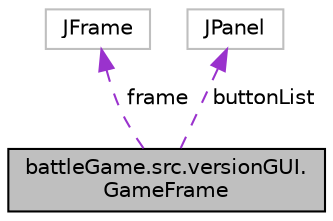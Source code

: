 digraph "battleGame.src.versionGUI.GameFrame"
{
  edge [fontname="Helvetica",fontsize="10",labelfontname="Helvetica",labelfontsize="10"];
  node [fontname="Helvetica",fontsize="10",shape=record];
  Node1 [label="battleGame.src.versionGUI.\lGameFrame",height=0.2,width=0.4,color="black", fillcolor="grey75", style="filled", fontcolor="black"];
  Node2 -> Node1 [dir="back",color="darkorchid3",fontsize="10",style="dashed",label=" frame" ,fontname="Helvetica"];
  Node2 [label="JFrame",height=0.2,width=0.4,color="grey75", fillcolor="white", style="filled"];
  Node3 -> Node1 [dir="back",color="darkorchid3",fontsize="10",style="dashed",label=" buttonList" ,fontname="Helvetica"];
  Node3 [label="JPanel",height=0.2,width=0.4,color="grey75", fillcolor="white", style="filled"];
}
